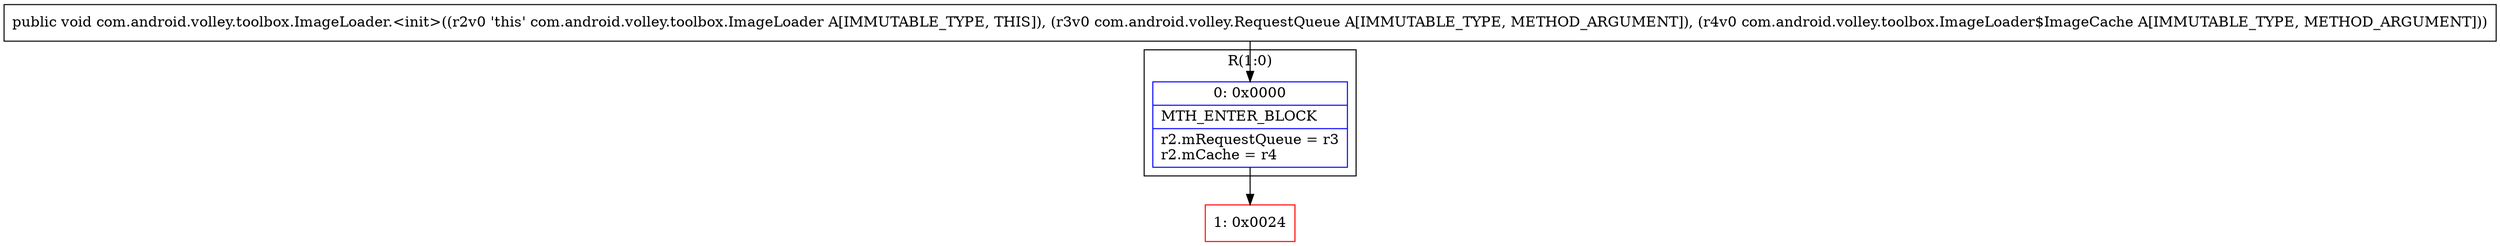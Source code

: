 digraph "CFG forcom.android.volley.toolbox.ImageLoader.\<init\>(Lcom\/android\/volley\/RequestQueue;Lcom\/android\/volley\/toolbox\/ImageLoader$ImageCache;)V" {
subgraph cluster_Region_1907714171 {
label = "R(1:0)";
node [shape=record,color=blue];
Node_0 [shape=record,label="{0\:\ 0x0000|MTH_ENTER_BLOCK\l|r2.mRequestQueue = r3\lr2.mCache = r4\l}"];
}
Node_1 [shape=record,color=red,label="{1\:\ 0x0024}"];
MethodNode[shape=record,label="{public void com.android.volley.toolbox.ImageLoader.\<init\>((r2v0 'this' com.android.volley.toolbox.ImageLoader A[IMMUTABLE_TYPE, THIS]), (r3v0 com.android.volley.RequestQueue A[IMMUTABLE_TYPE, METHOD_ARGUMENT]), (r4v0 com.android.volley.toolbox.ImageLoader$ImageCache A[IMMUTABLE_TYPE, METHOD_ARGUMENT])) }"];
MethodNode -> Node_0;
Node_0 -> Node_1;
}

